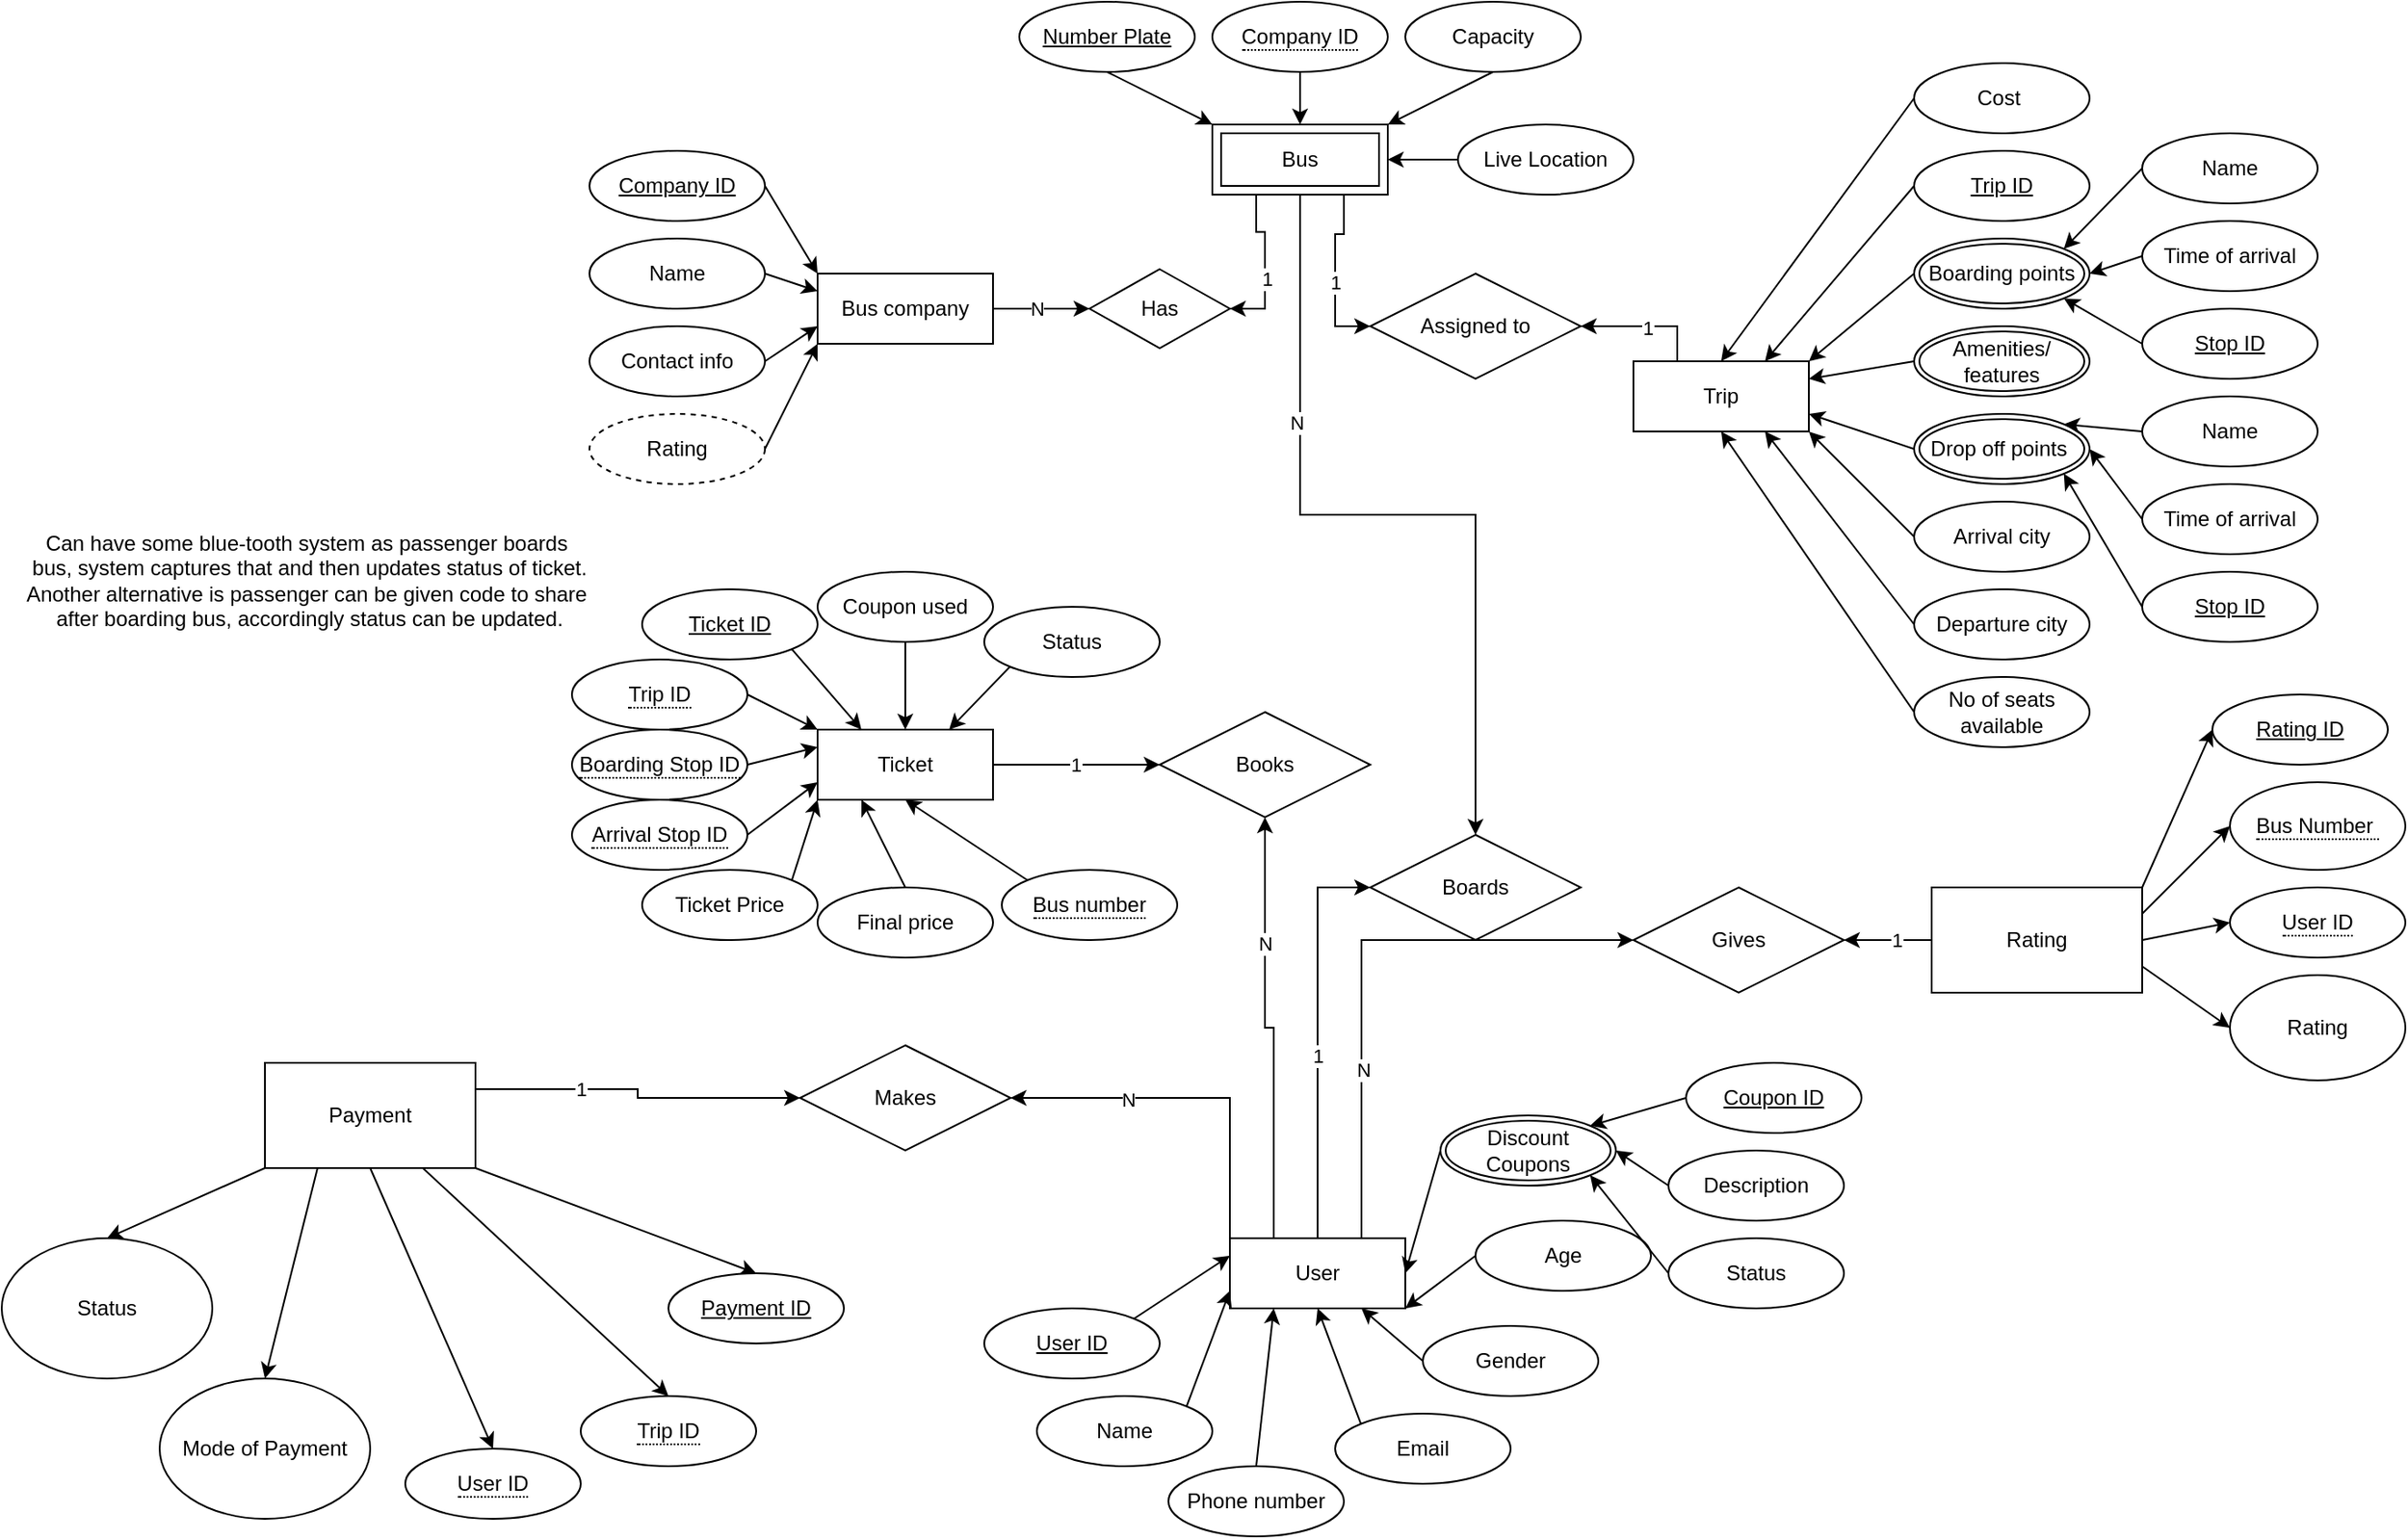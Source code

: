 <mxfile version="22.1.16" type="device">
  <diagram id="R2lEEEUBdFMjLlhIrx00" name="Page-1">
    <mxGraphModel dx="2043" dy="1009" grid="1" gridSize="10" guides="1" tooltips="1" connect="1" arrows="1" fold="1" page="1" pageScale="1" pageWidth="850" pageHeight="1100" math="0" shadow="0" extFonts="Permanent Marker^https://fonts.googleapis.com/css?family=Permanent+Marker">
      <root>
        <mxCell id="0" />
        <mxCell id="1" parent="0" />
        <mxCell id="-U3wcZjS1A2Ij6IA6uYr-132" style="edgeStyle=orthogonalEdgeStyle;rounded=0;orthogonalLoop=1;jettySize=auto;html=1;exitX=0.25;exitY=0;exitDx=0;exitDy=0;entryX=1;entryY=0.5;entryDx=0;entryDy=0;" edge="1" parent="1" source="-U3wcZjS1A2Ij6IA6uYr-2" target="-U3wcZjS1A2Ij6IA6uYr-128">
          <mxGeometry relative="1" as="geometry" />
        </mxCell>
        <mxCell id="-U3wcZjS1A2Ij6IA6uYr-143" value="1" style="edgeLabel;html=1;align=center;verticalAlign=middle;resizable=0;points=[];" vertex="1" connectable="0" parent="-U3wcZjS1A2Ij6IA6uYr-132">
          <mxGeometry x="-0.02" y="1" relative="1" as="geometry">
            <mxPoint as="offset" />
          </mxGeometry>
        </mxCell>
        <mxCell id="-U3wcZjS1A2Ij6IA6uYr-2" value="Trip" style="whiteSpace=wrap;html=1;align=center;" vertex="1" parent="1">
          <mxGeometry x="500" y="220" width="100" height="40" as="geometry" />
        </mxCell>
        <mxCell id="-U3wcZjS1A2Ij6IA6uYr-125" style="edgeStyle=orthogonalEdgeStyle;rounded=0;orthogonalLoop=1;jettySize=auto;html=1;exitX=1;exitY=0.5;exitDx=0;exitDy=0;entryX=0;entryY=0.5;entryDx=0;entryDy=0;" edge="1" parent="1" source="-U3wcZjS1A2Ij6IA6uYr-5" target="-U3wcZjS1A2Ij6IA6uYr-124">
          <mxGeometry relative="1" as="geometry" />
        </mxCell>
        <mxCell id="-U3wcZjS1A2Ij6IA6uYr-138" value="1" style="edgeLabel;html=1;align=center;verticalAlign=middle;resizable=0;points=[];" vertex="1" connectable="0" parent="-U3wcZjS1A2Ij6IA6uYr-125">
          <mxGeometry x="-0.025" relative="1" as="geometry">
            <mxPoint as="offset" />
          </mxGeometry>
        </mxCell>
        <mxCell id="-U3wcZjS1A2Ij6IA6uYr-5" value="Ticket" style="whiteSpace=wrap;html=1;align=center;" vertex="1" parent="1">
          <mxGeometry x="35" y="430" width="100" height="40" as="geometry" />
        </mxCell>
        <mxCell id="-U3wcZjS1A2Ij6IA6uYr-148" style="edgeStyle=orthogonalEdgeStyle;rounded=0;orthogonalLoop=1;jettySize=auto;html=1;exitX=1;exitY=0.5;exitDx=0;exitDy=0;entryX=0;entryY=0.5;entryDx=0;entryDy=0;" edge="1" parent="1" source="-U3wcZjS1A2Ij6IA6uYr-6" target="-U3wcZjS1A2Ij6IA6uYr-147">
          <mxGeometry relative="1" as="geometry" />
        </mxCell>
        <mxCell id="-U3wcZjS1A2Ij6IA6uYr-150" value="N" style="edgeLabel;html=1;align=center;verticalAlign=middle;resizable=0;points=[];" vertex="1" connectable="0" parent="-U3wcZjS1A2Ij6IA6uYr-148">
          <mxGeometry x="-0.054" relative="1" as="geometry">
            <mxPoint x="-1" as="offset" />
          </mxGeometry>
        </mxCell>
        <mxCell id="-U3wcZjS1A2Ij6IA6uYr-6" value="Bus company" style="whiteSpace=wrap;html=1;align=center;" vertex="1" parent="1">
          <mxGeometry x="35" y="170" width="100" height="40" as="geometry" />
        </mxCell>
        <mxCell id="-U3wcZjS1A2Ij6IA6uYr-14" style="rounded=0;orthogonalLoop=1;jettySize=auto;html=1;exitX=1;exitY=0.5;exitDx=0;exitDy=0;entryX=0;entryY=0.25;entryDx=0;entryDy=0;" edge="1" parent="1" source="-U3wcZjS1A2Ij6IA6uYr-7" target="-U3wcZjS1A2Ij6IA6uYr-6">
          <mxGeometry relative="1" as="geometry" />
        </mxCell>
        <mxCell id="-U3wcZjS1A2Ij6IA6uYr-7" value="Name" style="ellipse;whiteSpace=wrap;html=1;align=center;" vertex="1" parent="1">
          <mxGeometry x="-95" y="150" width="100" height="40" as="geometry" />
        </mxCell>
        <mxCell id="-U3wcZjS1A2Ij6IA6uYr-13" style="rounded=0;orthogonalLoop=1;jettySize=auto;html=1;exitX=1;exitY=0.5;exitDx=0;exitDy=0;entryX=0;entryY=0;entryDx=0;entryDy=0;" edge="1" parent="1" source="-U3wcZjS1A2Ij6IA6uYr-10" target="-U3wcZjS1A2Ij6IA6uYr-6">
          <mxGeometry relative="1" as="geometry" />
        </mxCell>
        <mxCell id="-U3wcZjS1A2Ij6IA6uYr-10" value="Company ID" style="ellipse;whiteSpace=wrap;html=1;align=center;fontStyle=4;" vertex="1" parent="1">
          <mxGeometry x="-95" y="100" width="100" height="40" as="geometry" />
        </mxCell>
        <mxCell id="-U3wcZjS1A2Ij6IA6uYr-15" style="rounded=0;orthogonalLoop=1;jettySize=auto;html=1;exitX=1;exitY=0.5;exitDx=0;exitDy=0;entryX=0;entryY=0.75;entryDx=0;entryDy=0;" edge="1" parent="1" source="-U3wcZjS1A2Ij6IA6uYr-11" target="-U3wcZjS1A2Ij6IA6uYr-6">
          <mxGeometry relative="1" as="geometry" />
        </mxCell>
        <mxCell id="-U3wcZjS1A2Ij6IA6uYr-11" value="Contact info" style="ellipse;whiteSpace=wrap;html=1;align=center;" vertex="1" parent="1">
          <mxGeometry x="-95" y="200" width="100" height="40" as="geometry" />
        </mxCell>
        <mxCell id="-U3wcZjS1A2Ij6IA6uYr-16" style="rounded=0;orthogonalLoop=1;jettySize=auto;html=1;exitX=1;exitY=0.5;exitDx=0;exitDy=0;entryX=0;entryY=1;entryDx=0;entryDy=0;" edge="1" parent="1" source="-U3wcZjS1A2Ij6IA6uYr-12" target="-U3wcZjS1A2Ij6IA6uYr-6">
          <mxGeometry relative="1" as="geometry">
            <mxPoint x="45" y="230" as="targetPoint" />
          </mxGeometry>
        </mxCell>
        <mxCell id="-U3wcZjS1A2Ij6IA6uYr-12" value="Rating" style="ellipse;whiteSpace=wrap;html=1;align=center;dashed=1;" vertex="1" parent="1">
          <mxGeometry x="-95" y="250" width="100" height="40" as="geometry" />
        </mxCell>
        <mxCell id="-U3wcZjS1A2Ij6IA6uYr-131" style="edgeStyle=orthogonalEdgeStyle;rounded=0;orthogonalLoop=1;jettySize=auto;html=1;exitX=0.75;exitY=1;exitDx=0;exitDy=0;entryX=0;entryY=0.5;entryDx=0;entryDy=0;" edge="1" parent="1" source="-U3wcZjS1A2Ij6IA6uYr-17" target="-U3wcZjS1A2Ij6IA6uYr-128">
          <mxGeometry relative="1" as="geometry" />
        </mxCell>
        <mxCell id="-U3wcZjS1A2Ij6IA6uYr-142" value="1" style="edgeLabel;html=1;align=center;verticalAlign=middle;resizable=0;points=[];" vertex="1" connectable="0" parent="-U3wcZjS1A2Ij6IA6uYr-131">
          <mxGeometry x="0.103" relative="1" as="geometry">
            <mxPoint as="offset" />
          </mxGeometry>
        </mxCell>
        <mxCell id="-U3wcZjS1A2Ij6IA6uYr-133" style="edgeStyle=orthogonalEdgeStyle;rounded=0;orthogonalLoop=1;jettySize=auto;html=1;exitX=0.5;exitY=1;exitDx=0;exitDy=0;entryX=0.5;entryY=0;entryDx=0;entryDy=0;" edge="1" parent="1" source="-U3wcZjS1A2Ij6IA6uYr-17" target="-U3wcZjS1A2Ij6IA6uYr-127">
          <mxGeometry relative="1" as="geometry" />
        </mxCell>
        <mxCell id="-U3wcZjS1A2Ij6IA6uYr-140" value="N" style="edgeLabel;html=1;align=center;verticalAlign=middle;resizable=0;points=[];" vertex="1" connectable="0" parent="-U3wcZjS1A2Ij6IA6uYr-133">
          <mxGeometry x="-0.44" y="-2" relative="1" as="geometry">
            <mxPoint as="offset" />
          </mxGeometry>
        </mxCell>
        <mxCell id="-U3wcZjS1A2Ij6IA6uYr-149" style="edgeStyle=orthogonalEdgeStyle;rounded=0;orthogonalLoop=1;jettySize=auto;html=1;exitX=0.25;exitY=1;exitDx=0;exitDy=0;entryX=1;entryY=0.5;entryDx=0;entryDy=0;" edge="1" parent="1" source="-U3wcZjS1A2Ij6IA6uYr-17" target="-U3wcZjS1A2Ij6IA6uYr-147">
          <mxGeometry relative="1" as="geometry" />
        </mxCell>
        <mxCell id="-U3wcZjS1A2Ij6IA6uYr-151" value="1" style="edgeLabel;html=1;align=center;verticalAlign=middle;resizable=0;points=[];" vertex="1" connectable="0" parent="-U3wcZjS1A2Ij6IA6uYr-149">
          <mxGeometry x="0.178" y="1" relative="1" as="geometry">
            <mxPoint as="offset" />
          </mxGeometry>
        </mxCell>
        <mxCell id="-U3wcZjS1A2Ij6IA6uYr-17" value="Bus" style="shape=ext;margin=3;double=1;whiteSpace=wrap;html=1;align=center;" vertex="1" parent="1">
          <mxGeometry x="260" y="85" width="100" height="40" as="geometry" />
        </mxCell>
        <mxCell id="-U3wcZjS1A2Ij6IA6uYr-23" style="rounded=0;orthogonalLoop=1;jettySize=auto;html=1;exitX=0.5;exitY=1;exitDx=0;exitDy=0;entryX=0;entryY=0;entryDx=0;entryDy=0;" edge="1" parent="1" source="-U3wcZjS1A2Ij6IA6uYr-18" target="-U3wcZjS1A2Ij6IA6uYr-17">
          <mxGeometry relative="1" as="geometry" />
        </mxCell>
        <mxCell id="-U3wcZjS1A2Ij6IA6uYr-18" value="Number Plate" style="ellipse;whiteSpace=wrap;html=1;align=center;fontStyle=4;" vertex="1" parent="1">
          <mxGeometry x="150" y="15" width="100" height="40" as="geometry" />
        </mxCell>
        <mxCell id="-U3wcZjS1A2Ij6IA6uYr-24" style="rounded=0;orthogonalLoop=1;jettySize=auto;html=1;exitX=0.5;exitY=1;exitDx=0;exitDy=0;entryX=0.5;entryY=0;entryDx=0;entryDy=0;" edge="1" parent="1" source="-U3wcZjS1A2Ij6IA6uYr-20" target="-U3wcZjS1A2Ij6IA6uYr-17">
          <mxGeometry relative="1" as="geometry" />
        </mxCell>
        <mxCell id="-U3wcZjS1A2Ij6IA6uYr-20" value="&lt;span style=&quot;border-bottom: 1px dotted&quot;&gt;Company ID&lt;/span&gt;" style="ellipse;whiteSpace=wrap;html=1;align=center;" vertex="1" parent="1">
          <mxGeometry x="260" y="15" width="100" height="40" as="geometry" />
        </mxCell>
        <mxCell id="-U3wcZjS1A2Ij6IA6uYr-22" style="rounded=0;orthogonalLoop=1;jettySize=auto;html=1;exitX=0.5;exitY=1;exitDx=0;exitDy=0;entryX=1;entryY=0;entryDx=0;entryDy=0;" edge="1" parent="1" source="-U3wcZjS1A2Ij6IA6uYr-21" target="-U3wcZjS1A2Ij6IA6uYr-17">
          <mxGeometry relative="1" as="geometry" />
        </mxCell>
        <mxCell id="-U3wcZjS1A2Ij6IA6uYr-21" value="Capacity" style="ellipse;whiteSpace=wrap;html=1;align=center;" vertex="1" parent="1">
          <mxGeometry x="370" y="15" width="100" height="40" as="geometry" />
        </mxCell>
        <mxCell id="-U3wcZjS1A2Ij6IA6uYr-52" style="rounded=0;orthogonalLoop=1;jettySize=auto;html=1;exitX=0;exitY=0.5;exitDx=0;exitDy=0;entryX=1;entryY=0.25;entryDx=0;entryDy=0;" edge="1" parent="1" source="-U3wcZjS1A2Ij6IA6uYr-25" target="-U3wcZjS1A2Ij6IA6uYr-2">
          <mxGeometry relative="1" as="geometry" />
        </mxCell>
        <mxCell id="-U3wcZjS1A2Ij6IA6uYr-25" value="Amenities/ features" style="ellipse;shape=doubleEllipse;margin=3;whiteSpace=wrap;html=1;align=center;" vertex="1" parent="1">
          <mxGeometry x="660" y="200" width="100" height="40" as="geometry" />
        </mxCell>
        <mxCell id="-U3wcZjS1A2Ij6IA6uYr-56" style="rounded=0;orthogonalLoop=1;jettySize=auto;html=1;exitX=0;exitY=0.5;exitDx=0;exitDy=0;entryX=0.75;entryY=0;entryDx=0;entryDy=0;" edge="1" parent="1" source="-U3wcZjS1A2Ij6IA6uYr-27" target="-U3wcZjS1A2Ij6IA6uYr-2">
          <mxGeometry relative="1" as="geometry" />
        </mxCell>
        <mxCell id="-U3wcZjS1A2Ij6IA6uYr-27" value="Trip ID" style="ellipse;whiteSpace=wrap;html=1;align=center;fontStyle=4;" vertex="1" parent="1">
          <mxGeometry x="660" y="100" width="100" height="40" as="geometry" />
        </mxCell>
        <mxCell id="-U3wcZjS1A2Ij6IA6uYr-54" style="rounded=0;orthogonalLoop=1;jettySize=auto;html=1;exitX=0;exitY=0.5;exitDx=0;exitDy=0;entryX=1;entryY=0;entryDx=0;entryDy=0;" edge="1" parent="1" source="-U3wcZjS1A2Ij6IA6uYr-28" target="-U3wcZjS1A2Ij6IA6uYr-2">
          <mxGeometry relative="1" as="geometry" />
        </mxCell>
        <mxCell id="-U3wcZjS1A2Ij6IA6uYr-28" value="Boarding points" style="ellipse;shape=doubleEllipse;margin=3;whiteSpace=wrap;html=1;align=center;" vertex="1" parent="1">
          <mxGeometry x="660" y="150" width="100" height="40" as="geometry" />
        </mxCell>
        <mxCell id="-U3wcZjS1A2Ij6IA6uYr-32" style="rounded=0;orthogonalLoop=1;jettySize=auto;html=1;exitX=0;exitY=0.5;exitDx=0;exitDy=0;entryX=1;entryY=0;entryDx=0;entryDy=0;" edge="1" parent="1" source="-U3wcZjS1A2Ij6IA6uYr-29" target="-U3wcZjS1A2Ij6IA6uYr-28">
          <mxGeometry relative="1" as="geometry" />
        </mxCell>
        <mxCell id="-U3wcZjS1A2Ij6IA6uYr-29" value="Name" style="ellipse;whiteSpace=wrap;html=1;align=center;" vertex="1" parent="1">
          <mxGeometry x="790" y="90" width="100" height="40" as="geometry" />
        </mxCell>
        <mxCell id="-U3wcZjS1A2Ij6IA6uYr-33" style="rounded=0;orthogonalLoop=1;jettySize=auto;html=1;exitX=0;exitY=0.5;exitDx=0;exitDy=0;entryX=1;entryY=0.5;entryDx=0;entryDy=0;" edge="1" parent="1" source="-U3wcZjS1A2Ij6IA6uYr-30" target="-U3wcZjS1A2Ij6IA6uYr-28">
          <mxGeometry relative="1" as="geometry" />
        </mxCell>
        <mxCell id="-U3wcZjS1A2Ij6IA6uYr-30" value="Time of arrival" style="ellipse;whiteSpace=wrap;html=1;align=center;" vertex="1" parent="1">
          <mxGeometry x="790" y="140" width="100" height="40" as="geometry" />
        </mxCell>
        <mxCell id="-U3wcZjS1A2Ij6IA6uYr-57" style="rounded=0;orthogonalLoop=1;jettySize=auto;html=1;exitX=0;exitY=0.5;exitDx=0;exitDy=0;entryX=0.75;entryY=1;entryDx=0;entryDy=0;" edge="1" parent="1" source="-U3wcZjS1A2Ij6IA6uYr-35" target="-U3wcZjS1A2Ij6IA6uYr-2">
          <mxGeometry relative="1" as="geometry" />
        </mxCell>
        <mxCell id="-U3wcZjS1A2Ij6IA6uYr-35" value="Departure city" style="ellipse;whiteSpace=wrap;html=1;align=center;" vertex="1" parent="1">
          <mxGeometry x="660" y="350" width="100" height="40" as="geometry" />
        </mxCell>
        <mxCell id="-U3wcZjS1A2Ij6IA6uYr-55" style="rounded=0;orthogonalLoop=1;jettySize=auto;html=1;exitX=0;exitY=0.5;exitDx=0;exitDy=0;entryX=1;entryY=1;entryDx=0;entryDy=0;" edge="1" parent="1" source="-U3wcZjS1A2Ij6IA6uYr-36" target="-U3wcZjS1A2Ij6IA6uYr-2">
          <mxGeometry relative="1" as="geometry" />
        </mxCell>
        <mxCell id="-U3wcZjS1A2Ij6IA6uYr-36" value="Arrival city" style="ellipse;whiteSpace=wrap;html=1;align=center;" vertex="1" parent="1">
          <mxGeometry x="660" y="300" width="100" height="40" as="geometry" />
        </mxCell>
        <mxCell id="-U3wcZjS1A2Ij6IA6uYr-53" style="rounded=0;orthogonalLoop=1;jettySize=auto;html=1;exitX=0;exitY=0.5;exitDx=0;exitDy=0;entryX=1;entryY=0.75;entryDx=0;entryDy=0;" edge="1" parent="1" source="-U3wcZjS1A2Ij6IA6uYr-37" target="-U3wcZjS1A2Ij6IA6uYr-2">
          <mxGeometry relative="1" as="geometry" />
        </mxCell>
        <mxCell id="-U3wcZjS1A2Ij6IA6uYr-37" value="Drop off points&amp;nbsp;" style="ellipse;shape=doubleEllipse;margin=3;whiteSpace=wrap;html=1;align=center;" vertex="1" parent="1">
          <mxGeometry x="660" y="250" width="100" height="40" as="geometry" />
        </mxCell>
        <mxCell id="-U3wcZjS1A2Ij6IA6uYr-49" style="rounded=0;orthogonalLoop=1;jettySize=auto;html=1;exitX=0;exitY=0.5;exitDx=0;exitDy=0;entryX=1;entryY=0;entryDx=0;entryDy=0;" edge="1" parent="1" source="-U3wcZjS1A2Ij6IA6uYr-38" target="-U3wcZjS1A2Ij6IA6uYr-37">
          <mxGeometry relative="1" as="geometry" />
        </mxCell>
        <mxCell id="-U3wcZjS1A2Ij6IA6uYr-38" value="Name" style="ellipse;whiteSpace=wrap;html=1;align=center;" vertex="1" parent="1">
          <mxGeometry x="790" y="240" width="100" height="40" as="geometry" />
        </mxCell>
        <mxCell id="-U3wcZjS1A2Ij6IA6uYr-50" style="rounded=0;orthogonalLoop=1;jettySize=auto;html=1;exitX=0;exitY=0.5;exitDx=0;exitDy=0;entryX=1;entryY=0.5;entryDx=0;entryDy=0;" edge="1" parent="1" source="-U3wcZjS1A2Ij6IA6uYr-39" target="-U3wcZjS1A2Ij6IA6uYr-37">
          <mxGeometry relative="1" as="geometry" />
        </mxCell>
        <mxCell id="-U3wcZjS1A2Ij6IA6uYr-39" value="Time of arrival" style="ellipse;whiteSpace=wrap;html=1;align=center;" vertex="1" parent="1">
          <mxGeometry x="790" y="290" width="100" height="40" as="geometry" />
        </mxCell>
        <mxCell id="-U3wcZjS1A2Ij6IA6uYr-59" style="rounded=0;orthogonalLoop=1;jettySize=auto;html=1;exitX=0;exitY=0.5;exitDx=0;exitDy=0;entryX=0.5;entryY=0;entryDx=0;entryDy=0;" edge="1" parent="1" source="-U3wcZjS1A2Ij6IA6uYr-42" target="-U3wcZjS1A2Ij6IA6uYr-2">
          <mxGeometry relative="1" as="geometry" />
        </mxCell>
        <mxCell id="-U3wcZjS1A2Ij6IA6uYr-42" value="Cost&amp;nbsp;" style="ellipse;whiteSpace=wrap;html=1;align=center;" vertex="1" parent="1">
          <mxGeometry x="660" y="50" width="100" height="40" as="geometry" />
        </mxCell>
        <mxCell id="-U3wcZjS1A2Ij6IA6uYr-58" style="rounded=0;orthogonalLoop=1;jettySize=auto;html=1;exitX=0;exitY=0.5;exitDx=0;exitDy=0;entryX=0.5;entryY=1;entryDx=0;entryDy=0;" edge="1" parent="1" source="-U3wcZjS1A2Ij6IA6uYr-43" target="-U3wcZjS1A2Ij6IA6uYr-2">
          <mxGeometry relative="1" as="geometry" />
        </mxCell>
        <mxCell id="-U3wcZjS1A2Ij6IA6uYr-43" value="No of seats available" style="ellipse;whiteSpace=wrap;html=1;align=center;" vertex="1" parent="1">
          <mxGeometry x="660" y="400" width="100" height="40" as="geometry" />
        </mxCell>
        <mxCell id="-U3wcZjS1A2Ij6IA6uYr-48" style="rounded=0;orthogonalLoop=1;jettySize=auto;html=1;exitX=0;exitY=0.5;exitDx=0;exitDy=0;entryX=1;entryY=1;entryDx=0;entryDy=0;" edge="1" parent="1" source="-U3wcZjS1A2Ij6IA6uYr-45" target="-U3wcZjS1A2Ij6IA6uYr-28">
          <mxGeometry relative="1" as="geometry" />
        </mxCell>
        <mxCell id="-U3wcZjS1A2Ij6IA6uYr-45" value="Stop ID" style="ellipse;whiteSpace=wrap;html=1;align=center;fontStyle=4;" vertex="1" parent="1">
          <mxGeometry x="790" y="190" width="100" height="40" as="geometry" />
        </mxCell>
        <mxCell id="-U3wcZjS1A2Ij6IA6uYr-51" style="rounded=0;orthogonalLoop=1;jettySize=auto;html=1;exitX=0;exitY=0.5;exitDx=0;exitDy=0;entryX=1;entryY=1;entryDx=0;entryDy=0;" edge="1" parent="1" source="-U3wcZjS1A2Ij6IA6uYr-47" target="-U3wcZjS1A2Ij6IA6uYr-37">
          <mxGeometry relative="1" as="geometry" />
        </mxCell>
        <mxCell id="-U3wcZjS1A2Ij6IA6uYr-47" value="Stop ID" style="ellipse;whiteSpace=wrap;html=1;align=center;fontStyle=4;" vertex="1" parent="1">
          <mxGeometry x="790" y="340" width="100" height="40" as="geometry" />
        </mxCell>
        <mxCell id="-U3wcZjS1A2Ij6IA6uYr-87" style="rounded=0;orthogonalLoop=1;jettySize=auto;html=1;exitX=1;exitY=0.5;exitDx=0;exitDy=0;entryX=0;entryY=0;entryDx=0;entryDy=0;" edge="1" parent="1" source="-U3wcZjS1A2Ij6IA6uYr-60" target="-U3wcZjS1A2Ij6IA6uYr-5">
          <mxGeometry relative="1" as="geometry" />
        </mxCell>
        <mxCell id="-U3wcZjS1A2Ij6IA6uYr-60" value="&lt;span style=&quot;border-bottom: 1px dotted&quot;&gt;Trip ID&lt;/span&gt;" style="ellipse;whiteSpace=wrap;html=1;align=center;" vertex="1" parent="1">
          <mxGeometry x="-105" y="390" width="100" height="40" as="geometry" />
        </mxCell>
        <mxCell id="-U3wcZjS1A2Ij6IA6uYr-92" style="rounded=0;orthogonalLoop=1;jettySize=auto;html=1;exitX=1;exitY=0.5;exitDx=0;exitDy=0;entryX=0;entryY=0.25;entryDx=0;entryDy=0;" edge="1" parent="1" source="-U3wcZjS1A2Ij6IA6uYr-62" target="-U3wcZjS1A2Ij6IA6uYr-5">
          <mxGeometry relative="1" as="geometry" />
        </mxCell>
        <mxCell id="-U3wcZjS1A2Ij6IA6uYr-62" value="&lt;span style=&quot;border-bottom: 1px dotted&quot;&gt;Boarding Stop ID&lt;/span&gt;" style="ellipse;whiteSpace=wrap;html=1;align=center;" vertex="1" parent="1">
          <mxGeometry x="-105" y="430" width="100" height="40" as="geometry" />
        </mxCell>
        <mxCell id="-U3wcZjS1A2Ij6IA6uYr-93" style="rounded=0;orthogonalLoop=1;jettySize=auto;html=1;exitX=1;exitY=0.5;exitDx=0;exitDy=0;entryX=0;entryY=0.75;entryDx=0;entryDy=0;" edge="1" parent="1" source="-U3wcZjS1A2Ij6IA6uYr-63" target="-U3wcZjS1A2Ij6IA6uYr-5">
          <mxGeometry relative="1" as="geometry" />
        </mxCell>
        <mxCell id="-U3wcZjS1A2Ij6IA6uYr-63" value="&lt;span style=&quot;border-bottom: 1px dotted&quot;&gt;Arrival Stop ID&lt;/span&gt;" style="ellipse;whiteSpace=wrap;html=1;align=center;" vertex="1" parent="1">
          <mxGeometry x="-105" y="470" width="100" height="40" as="geometry" />
        </mxCell>
        <mxCell id="-U3wcZjS1A2Ij6IA6uYr-86" style="rounded=0;orthogonalLoop=1;jettySize=auto;html=1;exitX=1;exitY=1;exitDx=0;exitDy=0;entryX=0.25;entryY=0;entryDx=0;entryDy=0;" edge="1" parent="1" source="-U3wcZjS1A2Ij6IA6uYr-64" target="-U3wcZjS1A2Ij6IA6uYr-5">
          <mxGeometry relative="1" as="geometry" />
        </mxCell>
        <mxCell id="-U3wcZjS1A2Ij6IA6uYr-64" value="Ticket ID" style="ellipse;whiteSpace=wrap;html=1;align=center;fontStyle=4;" vertex="1" parent="1">
          <mxGeometry x="-65" y="350" width="100" height="40" as="geometry" />
        </mxCell>
        <mxCell id="-U3wcZjS1A2Ij6IA6uYr-94" style="rounded=0;orthogonalLoop=1;jettySize=auto;html=1;exitX=1;exitY=0;exitDx=0;exitDy=0;entryX=0;entryY=1;entryDx=0;entryDy=0;" edge="1" parent="1" source="-U3wcZjS1A2Ij6IA6uYr-65" target="-U3wcZjS1A2Ij6IA6uYr-5">
          <mxGeometry relative="1" as="geometry">
            <mxPoint x="40" y="480" as="targetPoint" />
          </mxGeometry>
        </mxCell>
        <mxCell id="-U3wcZjS1A2Ij6IA6uYr-65" value="Ticket Price" style="ellipse;whiteSpace=wrap;html=1;align=center;" vertex="1" parent="1">
          <mxGeometry x="-65" y="510" width="100" height="40" as="geometry" />
        </mxCell>
        <mxCell id="-U3wcZjS1A2Ij6IA6uYr-85" style="rounded=0;orthogonalLoop=1;jettySize=auto;html=1;exitX=0.5;exitY=1;exitDx=0;exitDy=0;entryX=0.5;entryY=0;entryDx=0;entryDy=0;" edge="1" parent="1" source="-U3wcZjS1A2Ij6IA6uYr-66" target="-U3wcZjS1A2Ij6IA6uYr-5">
          <mxGeometry relative="1" as="geometry" />
        </mxCell>
        <mxCell id="-U3wcZjS1A2Ij6IA6uYr-66" value="Coupon used" style="ellipse;whiteSpace=wrap;html=1;align=center;" vertex="1" parent="1">
          <mxGeometry x="35" y="340" width="100" height="40" as="geometry" />
        </mxCell>
        <mxCell id="-U3wcZjS1A2Ij6IA6uYr-95" style="rounded=0;orthogonalLoop=1;jettySize=auto;html=1;exitX=0.5;exitY=0;exitDx=0;exitDy=0;entryX=0.25;entryY=1;entryDx=0;entryDy=0;" edge="1" parent="1" source="-U3wcZjS1A2Ij6IA6uYr-67" target="-U3wcZjS1A2Ij6IA6uYr-5">
          <mxGeometry relative="1" as="geometry" />
        </mxCell>
        <mxCell id="-U3wcZjS1A2Ij6IA6uYr-67" value="Final price" style="ellipse;whiteSpace=wrap;html=1;align=center;" vertex="1" parent="1">
          <mxGeometry x="35" y="520" width="100" height="40" as="geometry" />
        </mxCell>
        <mxCell id="-U3wcZjS1A2Ij6IA6uYr-76" style="edgeStyle=orthogonalEdgeStyle;rounded=0;orthogonalLoop=1;jettySize=auto;html=1;exitX=0;exitY=0.5;exitDx=0;exitDy=0;entryX=1;entryY=0.5;entryDx=0;entryDy=0;" edge="1" parent="1" source="-U3wcZjS1A2Ij6IA6uYr-75" target="-U3wcZjS1A2Ij6IA6uYr-17">
          <mxGeometry relative="1" as="geometry" />
        </mxCell>
        <mxCell id="-U3wcZjS1A2Ij6IA6uYr-75" value="Live Location" style="ellipse;whiteSpace=wrap;html=1;align=center;" vertex="1" parent="1">
          <mxGeometry x="400" y="85" width="100" height="40" as="geometry" />
        </mxCell>
        <mxCell id="-U3wcZjS1A2Ij6IA6uYr-126" style="edgeStyle=orthogonalEdgeStyle;rounded=0;orthogonalLoop=1;jettySize=auto;html=1;exitX=0.25;exitY=0;exitDx=0;exitDy=0;entryX=0.5;entryY=1;entryDx=0;entryDy=0;" edge="1" parent="1" source="-U3wcZjS1A2Ij6IA6uYr-79" target="-U3wcZjS1A2Ij6IA6uYr-124">
          <mxGeometry relative="1" as="geometry">
            <Array as="points">
              <mxPoint x="295" y="600" />
              <mxPoint x="290" y="600" />
            </Array>
          </mxGeometry>
        </mxCell>
        <mxCell id="-U3wcZjS1A2Ij6IA6uYr-139" value="N" style="edgeLabel;html=1;align=center;verticalAlign=middle;resizable=0;points=[];" vertex="1" connectable="0" parent="-U3wcZjS1A2Ij6IA6uYr-126">
          <mxGeometry x="0.415" relative="1" as="geometry">
            <mxPoint as="offset" />
          </mxGeometry>
        </mxCell>
        <mxCell id="-U3wcZjS1A2Ij6IA6uYr-129" style="edgeStyle=orthogonalEdgeStyle;rounded=0;orthogonalLoop=1;jettySize=auto;html=1;exitX=0.5;exitY=0;exitDx=0;exitDy=0;entryX=0;entryY=0.5;entryDx=0;entryDy=0;" edge="1" parent="1" source="-U3wcZjS1A2Ij6IA6uYr-79" target="-U3wcZjS1A2Ij6IA6uYr-127">
          <mxGeometry relative="1" as="geometry" />
        </mxCell>
        <mxCell id="-U3wcZjS1A2Ij6IA6uYr-141" value="1" style="edgeLabel;html=1;align=center;verticalAlign=middle;resizable=0;points=[];" vertex="1" connectable="0" parent="-U3wcZjS1A2Ij6IA6uYr-129">
          <mxGeometry x="-0.093" y="-2" relative="1" as="geometry">
            <mxPoint x="-2" as="offset" />
          </mxGeometry>
        </mxCell>
        <mxCell id="-U3wcZjS1A2Ij6IA6uYr-136" style="edgeStyle=orthogonalEdgeStyle;rounded=0;orthogonalLoop=1;jettySize=auto;html=1;exitX=0.75;exitY=0;exitDx=0;exitDy=0;entryX=0;entryY=0.5;entryDx=0;entryDy=0;" edge="1" parent="1" source="-U3wcZjS1A2Ij6IA6uYr-79" target="-U3wcZjS1A2Ij6IA6uYr-135">
          <mxGeometry relative="1" as="geometry" />
        </mxCell>
        <mxCell id="-U3wcZjS1A2Ij6IA6uYr-145" value="N" style="edgeLabel;html=1;align=center;verticalAlign=middle;resizable=0;points=[];" vertex="1" connectable="0" parent="-U3wcZjS1A2Ij6IA6uYr-136">
          <mxGeometry x="-0.409" y="-1" relative="1" as="geometry">
            <mxPoint as="offset" />
          </mxGeometry>
        </mxCell>
        <mxCell id="-U3wcZjS1A2Ij6IA6uYr-167" style="edgeStyle=orthogonalEdgeStyle;rounded=0;orthogonalLoop=1;jettySize=auto;html=1;exitX=0;exitY=0;exitDx=0;exitDy=0;entryX=1;entryY=0.5;entryDx=0;entryDy=0;" edge="1" parent="1" source="-U3wcZjS1A2Ij6IA6uYr-79" target="-U3wcZjS1A2Ij6IA6uYr-163">
          <mxGeometry relative="1" as="geometry" />
        </mxCell>
        <mxCell id="-U3wcZjS1A2Ij6IA6uYr-168" value="N" style="edgeLabel;html=1;align=center;verticalAlign=middle;resizable=0;points=[];" vertex="1" connectable="0" parent="-U3wcZjS1A2Ij6IA6uYr-167">
          <mxGeometry x="0.351" y="1" relative="1" as="geometry">
            <mxPoint as="offset" />
          </mxGeometry>
        </mxCell>
        <mxCell id="-U3wcZjS1A2Ij6IA6uYr-79" value="User" style="whiteSpace=wrap;html=1;align=center;" vertex="1" parent="1">
          <mxGeometry x="270" y="720" width="100" height="40" as="geometry" />
        </mxCell>
        <mxCell id="-U3wcZjS1A2Ij6IA6uYr-104" style="rounded=0;orthogonalLoop=1;jettySize=auto;html=1;exitX=1;exitY=0;exitDx=0;exitDy=0;entryX=0;entryY=0.25;entryDx=0;entryDy=0;" edge="1" parent="1" source="-U3wcZjS1A2Ij6IA6uYr-80" target="-U3wcZjS1A2Ij6IA6uYr-79">
          <mxGeometry relative="1" as="geometry" />
        </mxCell>
        <mxCell id="-U3wcZjS1A2Ij6IA6uYr-80" value="User ID" style="ellipse;whiteSpace=wrap;html=1;align=center;fontStyle=4;" vertex="1" parent="1">
          <mxGeometry x="130" y="760" width="100" height="40" as="geometry" />
        </mxCell>
        <mxCell id="-U3wcZjS1A2Ij6IA6uYr-105" style="rounded=0;orthogonalLoop=1;jettySize=auto;html=1;exitX=1;exitY=0;exitDx=0;exitDy=0;entryX=0;entryY=0.75;entryDx=0;entryDy=0;" edge="1" parent="1" source="-U3wcZjS1A2Ij6IA6uYr-81" target="-U3wcZjS1A2Ij6IA6uYr-79">
          <mxGeometry relative="1" as="geometry" />
        </mxCell>
        <mxCell id="-U3wcZjS1A2Ij6IA6uYr-81" value="Name" style="ellipse;whiteSpace=wrap;html=1;align=center;" vertex="1" parent="1">
          <mxGeometry x="160" y="810" width="100" height="40" as="geometry" />
        </mxCell>
        <mxCell id="-U3wcZjS1A2Ij6IA6uYr-107" style="rounded=0;orthogonalLoop=1;jettySize=auto;html=1;exitX=0;exitY=0;exitDx=0;exitDy=0;entryX=0.5;entryY=1;entryDx=0;entryDy=0;" edge="1" parent="1" source="-U3wcZjS1A2Ij6IA6uYr-82" target="-U3wcZjS1A2Ij6IA6uYr-79">
          <mxGeometry relative="1" as="geometry" />
        </mxCell>
        <mxCell id="-U3wcZjS1A2Ij6IA6uYr-82" value="Email" style="ellipse;whiteSpace=wrap;html=1;align=center;" vertex="1" parent="1">
          <mxGeometry x="330" y="820" width="100" height="40" as="geometry" />
        </mxCell>
        <mxCell id="-U3wcZjS1A2Ij6IA6uYr-106" style="rounded=0;orthogonalLoop=1;jettySize=auto;html=1;exitX=0.5;exitY=0;exitDx=0;exitDy=0;entryX=0.25;entryY=1;entryDx=0;entryDy=0;" edge="1" parent="1" source="-U3wcZjS1A2Ij6IA6uYr-83" target="-U3wcZjS1A2Ij6IA6uYr-79">
          <mxGeometry relative="1" as="geometry" />
        </mxCell>
        <mxCell id="-U3wcZjS1A2Ij6IA6uYr-83" value="Phone number" style="ellipse;whiteSpace=wrap;html=1;align=center;" vertex="1" parent="1">
          <mxGeometry x="235" y="850" width="100" height="40" as="geometry" />
        </mxCell>
        <mxCell id="-U3wcZjS1A2Ij6IA6uYr-91" style="rounded=0;orthogonalLoop=1;jettySize=auto;html=1;exitX=0;exitY=1;exitDx=0;exitDy=0;entryX=0.75;entryY=0;entryDx=0;entryDy=0;" edge="1" parent="1" source="-U3wcZjS1A2Ij6IA6uYr-84" target="-U3wcZjS1A2Ij6IA6uYr-5">
          <mxGeometry relative="1" as="geometry" />
        </mxCell>
        <mxCell id="-U3wcZjS1A2Ij6IA6uYr-84" value="Status" style="ellipse;whiteSpace=wrap;html=1;align=center;" vertex="1" parent="1">
          <mxGeometry x="130" y="360" width="100" height="40" as="geometry" />
        </mxCell>
        <mxCell id="-U3wcZjS1A2Ij6IA6uYr-96" style="rounded=0;orthogonalLoop=1;jettySize=auto;html=1;exitX=0;exitY=0;exitDx=0;exitDy=0;entryX=0.5;entryY=1;entryDx=0;entryDy=0;" edge="1" parent="1" source="-U3wcZjS1A2Ij6IA6uYr-90" target="-U3wcZjS1A2Ij6IA6uYr-5">
          <mxGeometry relative="1" as="geometry" />
        </mxCell>
        <mxCell id="-U3wcZjS1A2Ij6IA6uYr-90" value="&lt;span style=&quot;border-bottom: 1px dotted&quot;&gt;Bus number&lt;/span&gt;" style="ellipse;whiteSpace=wrap;html=1;align=center;" vertex="1" parent="1">
          <mxGeometry x="140" y="510" width="100" height="40" as="geometry" />
        </mxCell>
        <mxCell id="-U3wcZjS1A2Ij6IA6uYr-108" style="rounded=0;orthogonalLoop=1;jettySize=auto;html=1;exitX=0;exitY=0.5;exitDx=0;exitDy=0;entryX=0.75;entryY=1;entryDx=0;entryDy=0;" edge="1" parent="1" source="-U3wcZjS1A2Ij6IA6uYr-97" target="-U3wcZjS1A2Ij6IA6uYr-79">
          <mxGeometry relative="1" as="geometry" />
        </mxCell>
        <mxCell id="-U3wcZjS1A2Ij6IA6uYr-97" value="Gender" style="ellipse;whiteSpace=wrap;html=1;align=center;" vertex="1" parent="1">
          <mxGeometry x="380" y="770" width="100" height="40" as="geometry" />
        </mxCell>
        <mxCell id="-U3wcZjS1A2Ij6IA6uYr-109" style="rounded=0;orthogonalLoop=1;jettySize=auto;html=1;exitX=0;exitY=0.5;exitDx=0;exitDy=0;entryX=1;entryY=1;entryDx=0;entryDy=0;" edge="1" parent="1" source="-U3wcZjS1A2Ij6IA6uYr-98" target="-U3wcZjS1A2Ij6IA6uYr-79">
          <mxGeometry relative="1" as="geometry" />
        </mxCell>
        <mxCell id="-U3wcZjS1A2Ij6IA6uYr-98" value="Age" style="ellipse;whiteSpace=wrap;html=1;align=center;" vertex="1" parent="1">
          <mxGeometry x="410" y="710" width="100" height="40" as="geometry" />
        </mxCell>
        <mxCell id="-U3wcZjS1A2Ij6IA6uYr-112" style="rounded=0;orthogonalLoop=1;jettySize=auto;html=1;exitX=0;exitY=0.5;exitDx=0;exitDy=0;entryX=1;entryY=0.5;entryDx=0;entryDy=0;" edge="1" parent="1" source="-U3wcZjS1A2Ij6IA6uYr-100" target="-U3wcZjS1A2Ij6IA6uYr-102">
          <mxGeometry relative="1" as="geometry" />
        </mxCell>
        <mxCell id="-U3wcZjS1A2Ij6IA6uYr-100" value="Description" style="ellipse;whiteSpace=wrap;html=1;align=center;" vertex="1" parent="1">
          <mxGeometry x="520" y="670" width="100" height="40" as="geometry" />
        </mxCell>
        <mxCell id="-U3wcZjS1A2Ij6IA6uYr-113" style="rounded=0;orthogonalLoop=1;jettySize=auto;html=1;exitX=0;exitY=0.5;exitDx=0;exitDy=0;entryX=1;entryY=1;entryDx=0;entryDy=0;" edge="1" parent="1" source="-U3wcZjS1A2Ij6IA6uYr-101" target="-U3wcZjS1A2Ij6IA6uYr-102">
          <mxGeometry relative="1" as="geometry" />
        </mxCell>
        <mxCell id="-U3wcZjS1A2Ij6IA6uYr-101" value="Status" style="ellipse;whiteSpace=wrap;html=1;align=center;" vertex="1" parent="1">
          <mxGeometry x="520" y="720" width="100" height="40" as="geometry" />
        </mxCell>
        <mxCell id="-U3wcZjS1A2Ij6IA6uYr-110" style="rounded=0;orthogonalLoop=1;jettySize=auto;html=1;exitX=0;exitY=0.5;exitDx=0;exitDy=0;entryX=1;entryY=0.5;entryDx=0;entryDy=0;" edge="1" parent="1" source="-U3wcZjS1A2Ij6IA6uYr-102" target="-U3wcZjS1A2Ij6IA6uYr-79">
          <mxGeometry relative="1" as="geometry" />
        </mxCell>
        <mxCell id="-U3wcZjS1A2Ij6IA6uYr-102" value="Discount Coupons" style="ellipse;shape=doubleEllipse;margin=3;whiteSpace=wrap;html=1;align=center;" vertex="1" parent="1">
          <mxGeometry x="390" y="650" width="100" height="40" as="geometry" />
        </mxCell>
        <mxCell id="-U3wcZjS1A2Ij6IA6uYr-111" style="rounded=0;orthogonalLoop=1;jettySize=auto;html=1;exitX=0;exitY=0.5;exitDx=0;exitDy=0;entryX=1;entryY=0;entryDx=0;entryDy=0;" edge="1" parent="1" source="-U3wcZjS1A2Ij6IA6uYr-103" target="-U3wcZjS1A2Ij6IA6uYr-102">
          <mxGeometry relative="1" as="geometry" />
        </mxCell>
        <mxCell id="-U3wcZjS1A2Ij6IA6uYr-103" value="Coupon ID" style="ellipse;whiteSpace=wrap;html=1;align=center;fontStyle=4;" vertex="1" parent="1">
          <mxGeometry x="530" y="620" width="100" height="40" as="geometry" />
        </mxCell>
        <mxCell id="-U3wcZjS1A2Ij6IA6uYr-114" style="rounded=0;orthogonalLoop=1;jettySize=auto;html=1;exitX=1;exitY=0.5;exitDx=0;exitDy=0;entryX=0;entryY=0.5;entryDx=0;entryDy=0;" edge="1" parent="1" source="-U3wcZjS1A2Ij6IA6uYr-118" target="-U3wcZjS1A2Ij6IA6uYr-121">
          <mxGeometry relative="1" as="geometry">
            <mxPoint x="810" y="540" as="targetPoint" />
          </mxGeometry>
        </mxCell>
        <mxCell id="-U3wcZjS1A2Ij6IA6uYr-115" style="rounded=0;orthogonalLoop=1;jettySize=auto;html=1;exitX=1;exitY=0.25;exitDx=0;exitDy=0;entryX=0;entryY=0.5;entryDx=0;entryDy=0;" edge="1" parent="1" source="-U3wcZjS1A2Ij6IA6uYr-118" target="-U3wcZjS1A2Ij6IA6uYr-120">
          <mxGeometry relative="1" as="geometry">
            <mxPoint x="810" y="450" as="targetPoint" />
          </mxGeometry>
        </mxCell>
        <mxCell id="-U3wcZjS1A2Ij6IA6uYr-116" style="rounded=0;orthogonalLoop=1;jettySize=auto;html=1;exitX=1;exitY=0.75;exitDx=0;exitDy=0;entryX=0;entryY=0.5;entryDx=0;entryDy=0;" edge="1" parent="1" source="-U3wcZjS1A2Ij6IA6uYr-118" target="-U3wcZjS1A2Ij6IA6uYr-119">
          <mxGeometry relative="1" as="geometry" />
        </mxCell>
        <mxCell id="-U3wcZjS1A2Ij6IA6uYr-117" style="rounded=0;orthogonalLoop=1;jettySize=auto;html=1;exitX=1;exitY=0;exitDx=0;exitDy=0;entryX=0;entryY=0.5;entryDx=0;entryDy=0;" edge="1" parent="1" source="-U3wcZjS1A2Ij6IA6uYr-118" target="-U3wcZjS1A2Ij6IA6uYr-122">
          <mxGeometry relative="1" as="geometry">
            <mxPoint x="810" y="360" as="targetPoint" />
          </mxGeometry>
        </mxCell>
        <mxCell id="-U3wcZjS1A2Ij6IA6uYr-137" style="edgeStyle=orthogonalEdgeStyle;rounded=0;orthogonalLoop=1;jettySize=auto;html=1;exitX=0;exitY=0.5;exitDx=0;exitDy=0;entryX=1;entryY=0.5;entryDx=0;entryDy=0;" edge="1" parent="1" source="-U3wcZjS1A2Ij6IA6uYr-118" target="-U3wcZjS1A2Ij6IA6uYr-135">
          <mxGeometry relative="1" as="geometry" />
        </mxCell>
        <mxCell id="-U3wcZjS1A2Ij6IA6uYr-144" value="1" style="edgeLabel;html=1;align=center;verticalAlign=middle;resizable=0;points=[];" vertex="1" connectable="0" parent="-U3wcZjS1A2Ij6IA6uYr-137">
          <mxGeometry x="-0.2" relative="1" as="geometry">
            <mxPoint as="offset" />
          </mxGeometry>
        </mxCell>
        <mxCell id="-U3wcZjS1A2Ij6IA6uYr-118" value="Rating" style="rounded=0;whiteSpace=wrap;html=1;" vertex="1" parent="1">
          <mxGeometry x="670" y="520" width="120" height="60" as="geometry" />
        </mxCell>
        <mxCell id="-U3wcZjS1A2Ij6IA6uYr-119" value="Rating" style="ellipse;whiteSpace=wrap;html=1;" vertex="1" parent="1">
          <mxGeometry x="840" y="570" width="100" height="60" as="geometry" />
        </mxCell>
        <mxCell id="-U3wcZjS1A2Ij6IA6uYr-120" value="&lt;span style=&quot;border-bottom: 1px dotted&quot;&gt;Bus Number&amp;nbsp;&lt;/span&gt;" style="ellipse;whiteSpace=wrap;html=1;align=center;" vertex="1" parent="1">
          <mxGeometry x="840" y="460" width="100" height="50" as="geometry" />
        </mxCell>
        <mxCell id="-U3wcZjS1A2Ij6IA6uYr-121" value="&lt;span style=&quot;border-bottom: 1px dotted&quot;&gt;User ID&lt;/span&gt;" style="ellipse;whiteSpace=wrap;html=1;align=center;" vertex="1" parent="1">
          <mxGeometry x="840" y="520" width="100" height="40" as="geometry" />
        </mxCell>
        <mxCell id="-U3wcZjS1A2Ij6IA6uYr-122" value="Rating ID" style="ellipse;whiteSpace=wrap;html=1;align=center;fontStyle=4;" vertex="1" parent="1">
          <mxGeometry x="830" y="410" width="100" height="40" as="geometry" />
        </mxCell>
        <mxCell id="-U3wcZjS1A2Ij6IA6uYr-124" value="Books" style="shape=rhombus;perimeter=rhombusPerimeter;whiteSpace=wrap;html=1;align=center;" vertex="1" parent="1">
          <mxGeometry x="230" y="420" width="120" height="60" as="geometry" />
        </mxCell>
        <mxCell id="-U3wcZjS1A2Ij6IA6uYr-127" value="Boards" style="shape=rhombus;perimeter=rhombusPerimeter;whiteSpace=wrap;html=1;align=center;" vertex="1" parent="1">
          <mxGeometry x="350" y="490" width="120" height="60" as="geometry" />
        </mxCell>
        <mxCell id="-U3wcZjS1A2Ij6IA6uYr-128" value="Assigned to" style="shape=rhombus;perimeter=rhombusPerimeter;whiteSpace=wrap;html=1;align=center;" vertex="1" parent="1">
          <mxGeometry x="350" y="170" width="120" height="60" as="geometry" />
        </mxCell>
        <mxCell id="-U3wcZjS1A2Ij6IA6uYr-135" value="Gives" style="shape=rhombus;perimeter=rhombusPerimeter;whiteSpace=wrap;html=1;align=center;" vertex="1" parent="1">
          <mxGeometry x="500" y="520" width="120" height="60" as="geometry" />
        </mxCell>
        <mxCell id="-U3wcZjS1A2Ij6IA6uYr-146" value="Can have some blue-tooth system as passenger boards&amp;nbsp;&lt;br&gt;bus, system captures that and then updates status of ticket.&lt;br&gt;Another alternative is passenger can be given code to share&amp;nbsp;&lt;br&gt;after boarding bus, accordingly status can be updated." style="text;html=1;align=center;verticalAlign=middle;resizable=0;points=[];autosize=1;strokeColor=none;fillColor=none;" vertex="1" parent="1">
          <mxGeometry x="-430" y="310" width="350" height="70" as="geometry" />
        </mxCell>
        <mxCell id="-U3wcZjS1A2Ij6IA6uYr-147" value="Has" style="shape=rhombus;perimeter=rhombusPerimeter;whiteSpace=wrap;html=1;align=center;" vertex="1" parent="1">
          <mxGeometry x="190" y="167.5" width="80" height="45" as="geometry" />
        </mxCell>
        <mxCell id="-U3wcZjS1A2Ij6IA6uYr-152" style="rounded=0;orthogonalLoop=1;jettySize=auto;html=1;exitX=0;exitY=1;exitDx=0;exitDy=0;entryX=0.5;entryY=0;entryDx=0;entryDy=0;" edge="1" parent="1" source="-U3wcZjS1A2Ij6IA6uYr-157" target="-U3wcZjS1A2Ij6IA6uYr-159">
          <mxGeometry relative="1" as="geometry" />
        </mxCell>
        <mxCell id="-U3wcZjS1A2Ij6IA6uYr-153" style="rounded=0;orthogonalLoop=1;jettySize=auto;html=1;exitX=1;exitY=1;exitDx=0;exitDy=0;entryX=0.5;entryY=0;entryDx=0;entryDy=0;" edge="1" parent="1" source="-U3wcZjS1A2Ij6IA6uYr-157" target="-U3wcZjS1A2Ij6IA6uYr-162">
          <mxGeometry relative="1" as="geometry" />
        </mxCell>
        <mxCell id="-U3wcZjS1A2Ij6IA6uYr-154" style="rounded=0;orthogonalLoop=1;jettySize=auto;html=1;exitX=0.25;exitY=1;exitDx=0;exitDy=0;entryX=0.5;entryY=0;entryDx=0;entryDy=0;" edge="1" parent="1" source="-U3wcZjS1A2Ij6IA6uYr-157" target="-U3wcZjS1A2Ij6IA6uYr-158">
          <mxGeometry relative="1" as="geometry" />
        </mxCell>
        <mxCell id="-U3wcZjS1A2Ij6IA6uYr-155" style="rounded=0;orthogonalLoop=1;jettySize=auto;html=1;exitX=0.75;exitY=1;exitDx=0;exitDy=0;entryX=0.5;entryY=0;entryDx=0;entryDy=0;" edge="1" parent="1" source="-U3wcZjS1A2Ij6IA6uYr-157" target="-U3wcZjS1A2Ij6IA6uYr-161">
          <mxGeometry relative="1" as="geometry" />
        </mxCell>
        <mxCell id="-U3wcZjS1A2Ij6IA6uYr-156" style="rounded=0;orthogonalLoop=1;jettySize=auto;html=1;exitX=0.5;exitY=1;exitDx=0;exitDy=0;entryX=0.5;entryY=0;entryDx=0;entryDy=0;" edge="1" parent="1" source="-U3wcZjS1A2Ij6IA6uYr-157" target="-U3wcZjS1A2Ij6IA6uYr-160">
          <mxGeometry relative="1" as="geometry" />
        </mxCell>
        <mxCell id="-U3wcZjS1A2Ij6IA6uYr-165" style="edgeStyle=orthogonalEdgeStyle;rounded=0;orthogonalLoop=1;jettySize=auto;html=1;exitX=1;exitY=0.25;exitDx=0;exitDy=0;entryX=0;entryY=0.5;entryDx=0;entryDy=0;" edge="1" parent="1" source="-U3wcZjS1A2Ij6IA6uYr-157" target="-U3wcZjS1A2Ij6IA6uYr-163">
          <mxGeometry relative="1" as="geometry" />
        </mxCell>
        <mxCell id="-U3wcZjS1A2Ij6IA6uYr-169" value="1" style="edgeLabel;html=1;align=center;verticalAlign=middle;resizable=0;points=[];" vertex="1" connectable="0" parent="-U3wcZjS1A2Ij6IA6uYr-165">
          <mxGeometry x="-0.381" relative="1" as="geometry">
            <mxPoint x="1" as="offset" />
          </mxGeometry>
        </mxCell>
        <mxCell id="-U3wcZjS1A2Ij6IA6uYr-157" value="Payment" style="rounded=0;whiteSpace=wrap;html=1;" vertex="1" parent="1">
          <mxGeometry x="-280" y="620" width="120" height="60" as="geometry" />
        </mxCell>
        <mxCell id="-U3wcZjS1A2Ij6IA6uYr-158" value="Mode of Payment" style="ellipse;whiteSpace=wrap;html=1;" vertex="1" parent="1">
          <mxGeometry x="-340" y="800" width="120" height="80" as="geometry" />
        </mxCell>
        <mxCell id="-U3wcZjS1A2Ij6IA6uYr-159" value="Status" style="ellipse;whiteSpace=wrap;html=1;" vertex="1" parent="1">
          <mxGeometry x="-430" y="720" width="120" height="80" as="geometry" />
        </mxCell>
        <mxCell id="-U3wcZjS1A2Ij6IA6uYr-160" value="&lt;span style=&quot;border-bottom: 1px dotted&quot;&gt;User ID&lt;/span&gt;" style="ellipse;whiteSpace=wrap;html=1;align=center;" vertex="1" parent="1">
          <mxGeometry x="-200" y="840" width="100" height="40" as="geometry" />
        </mxCell>
        <mxCell id="-U3wcZjS1A2Ij6IA6uYr-161" value="&lt;span style=&quot;border-bottom: 1px dotted&quot;&gt;Trip ID&lt;/span&gt;" style="ellipse;whiteSpace=wrap;html=1;align=center;" vertex="1" parent="1">
          <mxGeometry x="-100" y="810" width="100" height="40" as="geometry" />
        </mxCell>
        <mxCell id="-U3wcZjS1A2Ij6IA6uYr-162" value="Payment ID" style="ellipse;whiteSpace=wrap;html=1;align=center;fontStyle=4;" vertex="1" parent="1">
          <mxGeometry x="-50" y="740" width="100" height="40" as="geometry" />
        </mxCell>
        <mxCell id="-U3wcZjS1A2Ij6IA6uYr-163" value="Makes" style="shape=rhombus;perimeter=rhombusPerimeter;whiteSpace=wrap;html=1;align=center;" vertex="1" parent="1">
          <mxGeometry x="25" y="610" width="120" height="60" as="geometry" />
        </mxCell>
      </root>
    </mxGraphModel>
  </diagram>
</mxfile>
